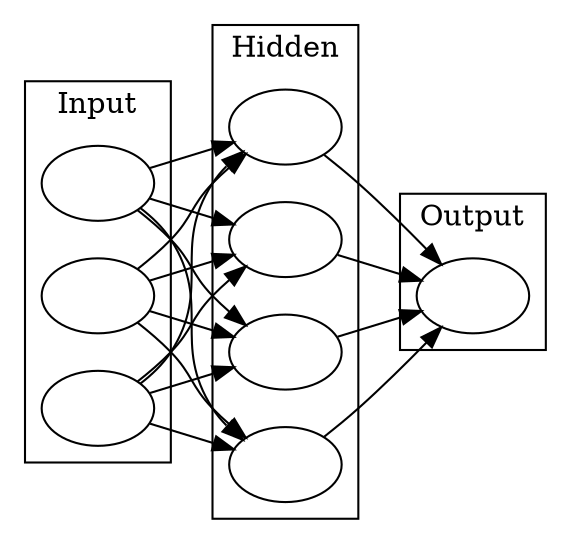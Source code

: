 // Neural Network
digraph {
	rankdir=LR
	subgraph cluster_input {
		label=Input
		a [label=""]
		b [label=""]
		c [label=""]
	}
	subgraph cluster_hidden {
		label=Hidden
		d [label=""]
		e [label=""]
		f [label=""]
		g [label=""]
	}
	subgraph cluster_output {
		label=Output
		h [label=""]
	}
	a -> d
	a -> e
	a -> f
	a -> g
	b -> d
	b -> e
	b -> f
	b -> g
	c -> d
	c -> e
	c -> f
	c -> g
	d -> h
	e -> h
	f -> h
	g -> h
}
